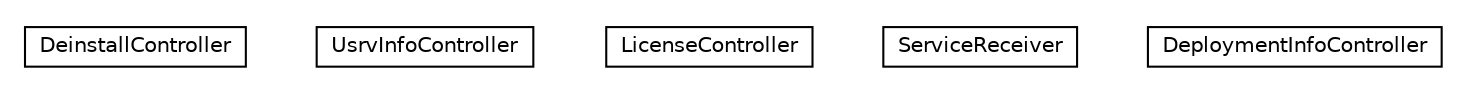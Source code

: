 #!/usr/local/bin/dot
#
# Class diagram 
# Generated by UMLGraph version R5_6-24-gf6e263 (http://www.umlgraph.org/)
#

digraph G {
	edge [fontname="Helvetica",fontsize=10,labelfontname="Helvetica",labelfontsize=10];
	node [fontname="Helvetica",fontsize=10,shape=plaintext];
	nodesep=0.25;
	ranksep=0.5;
	// org.universAAL.tools.ucc.controller.install.DeinstallController
	c20719 [label=<<table title="org.universAAL.tools.ucc.controller.install.DeinstallController" border="0" cellborder="1" cellspacing="0" cellpadding="2" port="p" href="./DeinstallController.html">
		<tr><td><table border="0" cellspacing="0" cellpadding="1">
<tr><td align="center" balign="center"> DeinstallController </td></tr>
		</table></td></tr>
		</table>>, URL="./DeinstallController.html", fontname="Helvetica", fontcolor="black", fontsize=10.0];
	// org.universAAL.tools.ucc.controller.install.UsrvInfoController
	c20720 [label=<<table title="org.universAAL.tools.ucc.controller.install.UsrvInfoController" border="0" cellborder="1" cellspacing="0" cellpadding="2" port="p" href="./UsrvInfoController.html">
		<tr><td><table border="0" cellspacing="0" cellpadding="1">
<tr><td align="center" balign="center"> UsrvInfoController </td></tr>
		</table></td></tr>
		</table>>, URL="./UsrvInfoController.html", fontname="Helvetica", fontcolor="black", fontsize=10.0];
	// org.universAAL.tools.ucc.controller.install.LicenseController
	c20721 [label=<<table title="org.universAAL.tools.ucc.controller.install.LicenseController" border="0" cellborder="1" cellspacing="0" cellpadding="2" port="p" href="./LicenseController.html">
		<tr><td><table border="0" cellspacing="0" cellpadding="1">
<tr><td align="center" balign="center"> LicenseController </td></tr>
		</table></td></tr>
		</table>>, URL="./LicenseController.html", fontname="Helvetica", fontcolor="black", fontsize=10.0];
	// org.universAAL.tools.ucc.controller.install.ServiceReceiver
	c20722 [label=<<table title="org.universAAL.tools.ucc.controller.install.ServiceReceiver" border="0" cellborder="1" cellspacing="0" cellpadding="2" port="p" href="./ServiceReceiver.html">
		<tr><td><table border="0" cellspacing="0" cellpadding="1">
<tr><td align="center" balign="center"> ServiceReceiver </td></tr>
		</table></td></tr>
		</table>>, URL="./ServiceReceiver.html", fontname="Helvetica", fontcolor="black", fontsize=10.0];
	// org.universAAL.tools.ucc.controller.install.DeploymentInfoController
	c20723 [label=<<table title="org.universAAL.tools.ucc.controller.install.DeploymentInfoController" border="0" cellborder="1" cellspacing="0" cellpadding="2" port="p" href="./DeploymentInfoController.html">
		<tr><td><table border="0" cellspacing="0" cellpadding="1">
<tr><td align="center" balign="center"> DeploymentInfoController </td></tr>
		</table></td></tr>
		</table>>, URL="./DeploymentInfoController.html", fontname="Helvetica", fontcolor="black", fontsize=10.0];
}

